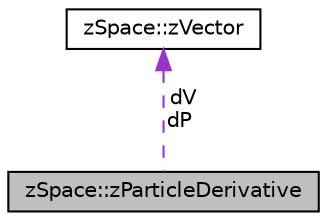 digraph "zSpace::zParticleDerivative"
{
 // LATEX_PDF_SIZE
  edge [fontname="Helvetica",fontsize="10",labelfontname="Helvetica",labelfontsize="10"];
  node [fontname="Helvetica",fontsize="10",shape=record];
  Node1 [label="zSpace::zParticleDerivative",height=0.2,width=0.4,color="black", fillcolor="grey75", style="filled", fontcolor="black",tooltip="A strcut to store the postion and velocity derivatives of the particle."];
  Node2 -> Node1 [dir="back",color="darkorchid3",fontsize="10",style="dashed",label=" dV\ndP" ,fontname="Helvetica"];
  Node2 [label="zSpace::zVector",height=0.2,width=0.4,color="black", fillcolor="white", style="filled",URL="$classz_space_1_1z_vector.html",tooltip="A 3 dimensional vector math class."];
}
